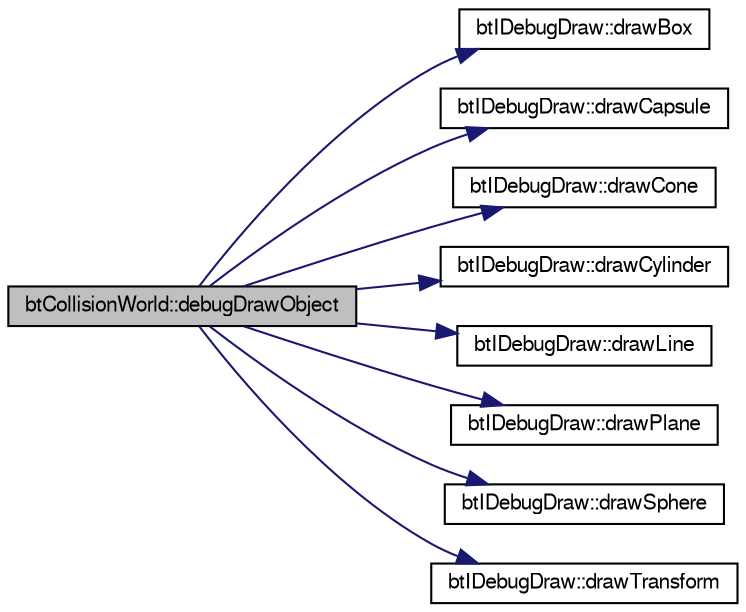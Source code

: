 digraph G
{
  bgcolor="transparent";
  edge [fontname="FreeSans",fontsize=10,labelfontname="FreeSans",labelfontsize=10];
  node [fontname="FreeSans",fontsize=10,shape=record];
  rankdir=LR;
  Node1 [label="btCollisionWorld::debugDrawObject",height=0.2,width=0.4,color="black", fillcolor="grey75", style="filled" fontcolor="black"];
  Node1 -> Node2 [color="midnightblue",fontsize=10,style="solid"];
  Node2 [label="btIDebugDraw::drawBox",height=0.2,width=0.4,color="black",URL="$classbt_i_debug_draw.html#9c9e46fa03d6296f8b3f57538db6be7f"];
  Node1 -> Node3 [color="midnightblue",fontsize=10,style="solid"];
  Node3 [label="btIDebugDraw::drawCapsule",height=0.2,width=0.4,color="black",URL="$classbt_i_debug_draw.html#ec2ac4fe5ee1073a2eeb7f459a22dd87"];
  Node1 -> Node4 [color="midnightblue",fontsize=10,style="solid"];
  Node4 [label="btIDebugDraw::drawCone",height=0.2,width=0.4,color="black",URL="$classbt_i_debug_draw.html#0059af5b0a43dd6b2d464f94938d4d14"];
  Node1 -> Node5 [color="midnightblue",fontsize=10,style="solid"];
  Node5 [label="btIDebugDraw::drawCylinder",height=0.2,width=0.4,color="black",URL="$classbt_i_debug_draw.html#a0f2076c26f158ba5579a07a931fabd6"];
  Node1 -> Node6 [color="midnightblue",fontsize=10,style="solid"];
  Node6 [label="btIDebugDraw::drawLine",height=0.2,width=0.4,color="black",URL="$classbt_i_debug_draw.html#07b08e255ab4607ab5aeb24399332aff"];
  Node1 -> Node7 [color="midnightblue",fontsize=10,style="solid"];
  Node7 [label="btIDebugDraw::drawPlane",height=0.2,width=0.4,color="black",URL="$classbt_i_debug_draw.html#012926f8d101863d8d9d1af6f2fca0a0"];
  Node1 -> Node8 [color="midnightblue",fontsize=10,style="solid"];
  Node8 [label="btIDebugDraw::drawSphere",height=0.2,width=0.4,color="black",URL="$classbt_i_debug_draw.html#29033d7c4f7d8c1745301bc4b5253f3b"];
  Node1 -> Node9 [color="midnightblue",fontsize=10,style="solid"];
  Node9 [label="btIDebugDraw::drawTransform",height=0.2,width=0.4,color="black",URL="$classbt_i_debug_draw.html#6faa8214eebc450104325b6833448b1e"];
}
